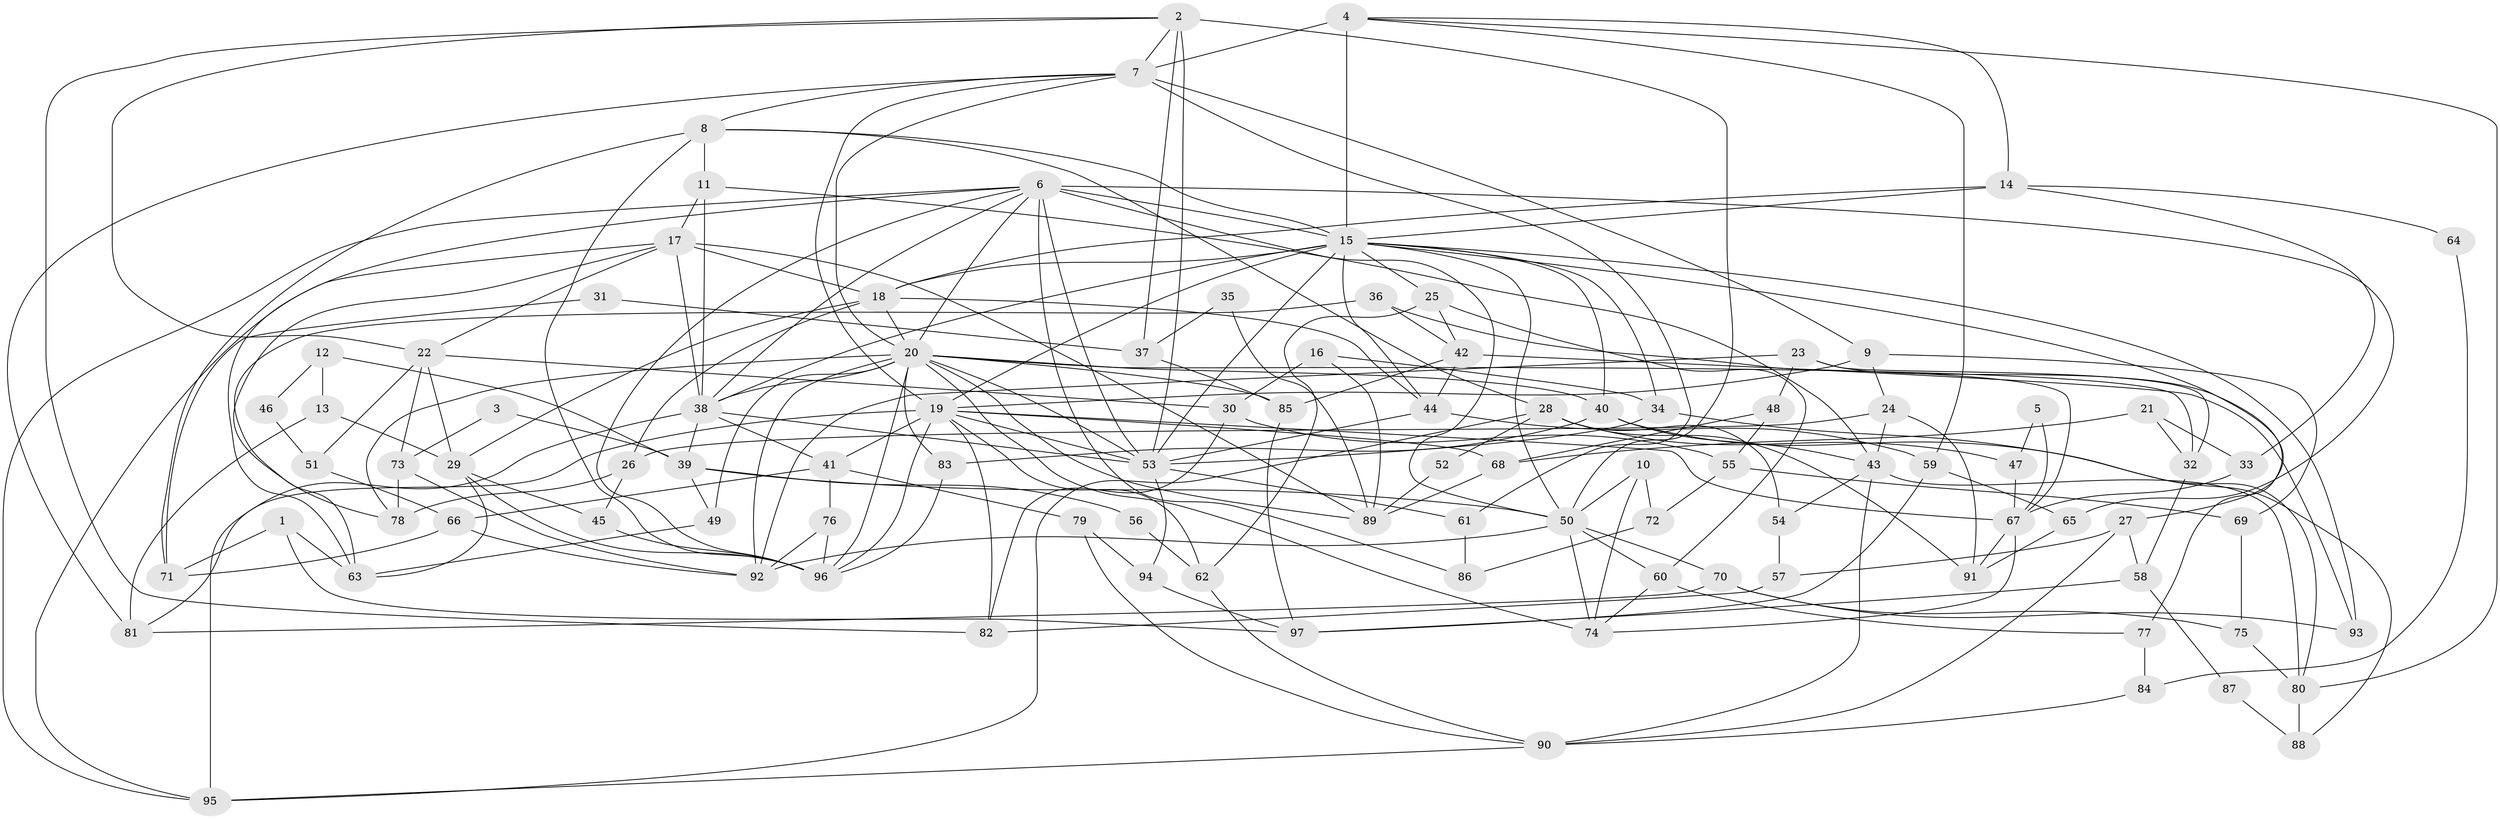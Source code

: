 // original degree distribution, {3: 0.2753623188405797, 5: 0.16666666666666666, 2: 0.10144927536231885, 6: 0.10869565217391304, 4: 0.3188405797101449, 7: 0.021739130434782608, 8: 0.007246376811594203}
// Generated by graph-tools (version 1.1) at 2025/51/03/04/25 22:51:24]
// undirected, 97 vertices, 220 edges
graph export_dot {
  node [color=gray90,style=filled];
  1;
  2;
  3;
  4;
  5;
  6;
  7;
  8;
  9;
  10;
  11;
  12;
  13;
  14;
  15;
  16;
  17;
  18;
  19;
  20;
  21;
  22;
  23;
  24;
  25;
  26;
  27;
  28;
  29;
  30;
  31;
  32;
  33;
  34;
  35;
  36;
  37;
  38;
  39;
  40;
  41;
  42;
  43;
  44;
  45;
  46;
  47;
  48;
  49;
  50;
  51;
  52;
  53;
  54;
  55;
  56;
  57;
  58;
  59;
  60;
  61;
  62;
  63;
  64;
  65;
  66;
  67;
  68;
  69;
  70;
  71;
  72;
  73;
  74;
  75;
  76;
  77;
  78;
  79;
  80;
  81;
  82;
  83;
  84;
  85;
  86;
  87;
  88;
  89;
  90;
  91;
  92;
  93;
  94;
  95;
  96;
  97;
  1 -- 63 [weight=1.0];
  1 -- 71 [weight=1.0];
  1 -- 97 [weight=1.0];
  2 -- 7 [weight=1.0];
  2 -- 22 [weight=1.0];
  2 -- 37 [weight=1.0];
  2 -- 50 [weight=1.0];
  2 -- 53 [weight=2.0];
  2 -- 82 [weight=1.0];
  3 -- 39 [weight=1.0];
  3 -- 73 [weight=1.0];
  4 -- 7 [weight=3.0];
  4 -- 14 [weight=1.0];
  4 -- 15 [weight=1.0];
  4 -- 59 [weight=1.0];
  4 -- 80 [weight=1.0];
  5 -- 47 [weight=1.0];
  5 -- 67 [weight=1.0];
  6 -- 15 [weight=1.0];
  6 -- 20 [weight=1.0];
  6 -- 38 [weight=1.0];
  6 -- 50 [weight=2.0];
  6 -- 53 [weight=2.0];
  6 -- 63 [weight=1.0];
  6 -- 65 [weight=1.0];
  6 -- 86 [weight=1.0];
  6 -- 95 [weight=1.0];
  6 -- 96 [weight=1.0];
  7 -- 8 [weight=1.0];
  7 -- 9 [weight=1.0];
  7 -- 19 [weight=1.0];
  7 -- 20 [weight=1.0];
  7 -- 61 [weight=1.0];
  7 -- 81 [weight=1.0];
  8 -- 11 [weight=1.0];
  8 -- 15 [weight=1.0];
  8 -- 28 [weight=1.0];
  8 -- 71 [weight=1.0];
  8 -- 96 [weight=1.0];
  9 -- 19 [weight=1.0];
  9 -- 24 [weight=1.0];
  9 -- 69 [weight=1.0];
  10 -- 50 [weight=1.0];
  10 -- 72 [weight=1.0];
  10 -- 74 [weight=1.0];
  11 -- 17 [weight=1.0];
  11 -- 38 [weight=1.0];
  11 -- 43 [weight=1.0];
  12 -- 13 [weight=1.0];
  12 -- 39 [weight=1.0];
  12 -- 46 [weight=1.0];
  13 -- 29 [weight=1.0];
  13 -- 81 [weight=1.0];
  14 -- 15 [weight=1.0];
  14 -- 18 [weight=1.0];
  14 -- 33 [weight=1.0];
  14 -- 64 [weight=1.0];
  15 -- 18 [weight=1.0];
  15 -- 19 [weight=3.0];
  15 -- 25 [weight=1.0];
  15 -- 27 [weight=1.0];
  15 -- 34 [weight=1.0];
  15 -- 38 [weight=1.0];
  15 -- 40 [weight=1.0];
  15 -- 44 [weight=1.0];
  15 -- 50 [weight=1.0];
  15 -- 53 [weight=1.0];
  15 -- 93 [weight=1.0];
  16 -- 30 [weight=1.0];
  16 -- 34 [weight=1.0];
  16 -- 89 [weight=1.0];
  17 -- 18 [weight=1.0];
  17 -- 22 [weight=1.0];
  17 -- 38 [weight=1.0];
  17 -- 78 [weight=1.0];
  17 -- 89 [weight=1.0];
  17 -- 95 [weight=1.0];
  18 -- 20 [weight=1.0];
  18 -- 26 [weight=1.0];
  18 -- 29 [weight=1.0];
  18 -- 44 [weight=1.0];
  19 -- 41 [weight=1.0];
  19 -- 53 [weight=1.0];
  19 -- 62 [weight=1.0];
  19 -- 67 [weight=1.0];
  19 -- 68 [weight=1.0];
  19 -- 81 [weight=1.0];
  19 -- 82 [weight=1.0];
  19 -- 96 [weight=1.0];
  20 -- 32 [weight=1.0];
  20 -- 38 [weight=2.0];
  20 -- 40 [weight=1.0];
  20 -- 49 [weight=1.0];
  20 -- 53 [weight=1.0];
  20 -- 74 [weight=1.0];
  20 -- 78 [weight=1.0];
  20 -- 83 [weight=1.0];
  20 -- 85 [weight=1.0];
  20 -- 89 [weight=1.0];
  20 -- 92 [weight=2.0];
  20 -- 96 [weight=1.0];
  21 -- 32 [weight=1.0];
  21 -- 33 [weight=1.0];
  21 -- 68 [weight=1.0];
  22 -- 29 [weight=1.0];
  22 -- 30 [weight=1.0];
  22 -- 51 [weight=1.0];
  22 -- 73 [weight=1.0];
  23 -- 32 [weight=1.0];
  23 -- 48 [weight=1.0];
  23 -- 77 [weight=1.0];
  23 -- 92 [weight=1.0];
  24 -- 26 [weight=1.0];
  24 -- 43 [weight=1.0];
  24 -- 91 [weight=1.0];
  25 -- 42 [weight=1.0];
  25 -- 60 [weight=1.0];
  25 -- 62 [weight=1.0];
  26 -- 45 [weight=1.0];
  26 -- 78 [weight=1.0];
  27 -- 57 [weight=1.0];
  27 -- 58 [weight=1.0];
  27 -- 90 [weight=1.0];
  28 -- 47 [weight=1.0];
  28 -- 52 [weight=1.0];
  28 -- 54 [weight=1.0];
  28 -- 91 [weight=1.0];
  28 -- 95 [weight=1.0];
  29 -- 45 [weight=1.0];
  29 -- 63 [weight=1.0];
  29 -- 96 [weight=1.0];
  30 -- 55 [weight=1.0];
  30 -- 82 [weight=1.0];
  31 -- 37 [weight=1.0];
  31 -- 71 [weight=1.0];
  32 -- 58 [weight=1.0];
  33 -- 67 [weight=1.0];
  34 -- 53 [weight=1.0];
  34 -- 80 [weight=1.0];
  35 -- 37 [weight=1.0];
  35 -- 89 [weight=1.0];
  36 -- 42 [weight=1.0];
  36 -- 63 [weight=1.0];
  36 -- 67 [weight=1.0];
  37 -- 85 [weight=1.0];
  38 -- 39 [weight=1.0];
  38 -- 41 [weight=1.0];
  38 -- 53 [weight=2.0];
  38 -- 95 [weight=1.0];
  39 -- 49 [weight=1.0];
  39 -- 50 [weight=1.0];
  39 -- 56 [weight=1.0];
  40 -- 43 [weight=1.0];
  40 -- 83 [weight=1.0];
  40 -- 88 [weight=1.0];
  41 -- 66 [weight=1.0];
  41 -- 76 [weight=1.0];
  41 -- 79 [weight=1.0];
  42 -- 44 [weight=1.0];
  42 -- 85 [weight=1.0];
  42 -- 93 [weight=1.0];
  43 -- 54 [weight=1.0];
  43 -- 80 [weight=1.0];
  43 -- 90 [weight=1.0];
  44 -- 53 [weight=1.0];
  44 -- 59 [weight=1.0];
  45 -- 96 [weight=1.0];
  46 -- 51 [weight=1.0];
  47 -- 67 [weight=1.0];
  48 -- 55 [weight=1.0];
  48 -- 68 [weight=1.0];
  49 -- 63 [weight=1.0];
  50 -- 60 [weight=1.0];
  50 -- 70 [weight=1.0];
  50 -- 74 [weight=2.0];
  50 -- 92 [weight=1.0];
  51 -- 66 [weight=1.0];
  52 -- 89 [weight=1.0];
  53 -- 61 [weight=1.0];
  53 -- 94 [weight=1.0];
  54 -- 57 [weight=1.0];
  55 -- 69 [weight=1.0];
  55 -- 72 [weight=1.0];
  56 -- 62 [weight=1.0];
  57 -- 82 [weight=1.0];
  58 -- 87 [weight=1.0];
  58 -- 97 [weight=1.0];
  59 -- 65 [weight=1.0];
  59 -- 97 [weight=1.0];
  60 -- 74 [weight=1.0];
  60 -- 77 [weight=1.0];
  61 -- 86 [weight=1.0];
  62 -- 90 [weight=1.0];
  64 -- 84 [weight=1.0];
  65 -- 91 [weight=1.0];
  66 -- 71 [weight=1.0];
  66 -- 92 [weight=1.0];
  67 -- 74 [weight=1.0];
  67 -- 91 [weight=1.0];
  68 -- 89 [weight=1.0];
  69 -- 75 [weight=1.0];
  70 -- 75 [weight=1.0];
  70 -- 81 [weight=1.0];
  70 -- 93 [weight=1.0];
  72 -- 86 [weight=1.0];
  73 -- 78 [weight=1.0];
  73 -- 92 [weight=1.0];
  75 -- 80 [weight=1.0];
  76 -- 92 [weight=1.0];
  76 -- 96 [weight=1.0];
  77 -- 84 [weight=1.0];
  79 -- 90 [weight=1.0];
  79 -- 94 [weight=1.0];
  80 -- 88 [weight=1.0];
  83 -- 96 [weight=1.0];
  84 -- 90 [weight=1.0];
  85 -- 97 [weight=1.0];
  87 -- 88 [weight=1.0];
  90 -- 95 [weight=1.0];
  94 -- 97 [weight=1.0];
}
